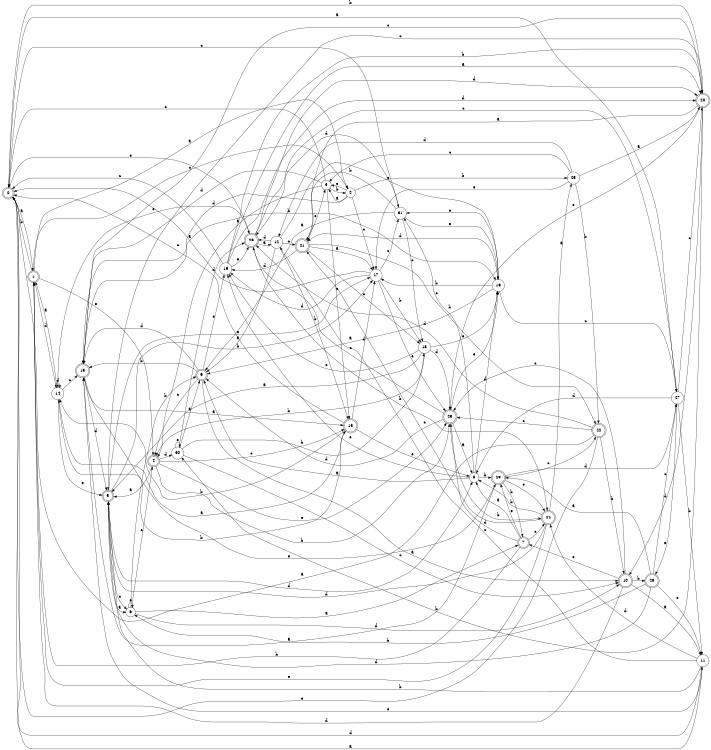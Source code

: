 digraph n26_5 {
__start0 [label="" shape="none"];

rankdir=LR;
size="8,5";

s0 [style="rounded,filled", color="black", fillcolor="white" shape="doublecircle", label="0"];
s1 [style="rounded,filled", color="black", fillcolor="white" shape="doublecircle", label="1"];
s2 [style="filled", color="black", fillcolor="white" shape="circle", label="2"];
s3 [style="filled", color="black", fillcolor="white" shape="circle", label="3"];
s4 [style="rounded,filled", color="black", fillcolor="white" shape="doublecircle", label="4"];
s5 [style="rounded,filled", color="black", fillcolor="white" shape="doublecircle", label="5"];
s6 [style="filled", color="black", fillcolor="white" shape="circle", label="6"];
s7 [style="rounded,filled", color="black", fillcolor="white" shape="doublecircle", label="7"];
s8 [style="filled", color="black", fillcolor="white" shape="circle", label="8"];
s9 [style="rounded,filled", color="black", fillcolor="white" shape="doublecircle", label="9"];
s10 [style="rounded,filled", color="black", fillcolor="white" shape="doublecircle", label="10"];
s11 [style="filled", color="black", fillcolor="white" shape="circle", label="11"];
s12 [style="filled", color="black", fillcolor="white" shape="circle", label="12"];
s13 [style="rounded,filled", color="black", fillcolor="white" shape="doublecircle", label="13"];
s14 [style="filled", color="black", fillcolor="white" shape="circle", label="14"];
s15 [style="rounded,filled", color="black", fillcolor="white" shape="doublecircle", label="15"];
s16 [style="filled", color="black", fillcolor="white" shape="circle", label="16"];
s17 [style="filled", color="black", fillcolor="white" shape="circle", label="17"];
s18 [style="filled", color="black", fillcolor="white" shape="circle", label="18"];
s19 [style="filled", color="black", fillcolor="white" shape="circle", label="19"];
s20 [style="rounded,filled", color="black", fillcolor="white" shape="doublecircle", label="20"];
s21 [style="rounded,filled", color="black", fillcolor="white" shape="doublecircle", label="21"];
s22 [style="rounded,filled", color="black", fillcolor="white" shape="doublecircle", label="22"];
s23 [style="rounded,filled", color="black", fillcolor="white" shape="doublecircle", label="23"];
s24 [style="rounded,filled", color="black", fillcolor="white" shape="doublecircle", label="24"];
s25 [style="filled", color="black", fillcolor="white" shape="circle", label="25"];
s26 [style="rounded,filled", color="black", fillcolor="white" shape="doublecircle", label="26"];
s27 [style="filled", color="black", fillcolor="white" shape="circle", label="27"];
s28 [style="rounded,filled", color="black", fillcolor="white" shape="doublecircle", label="28"];
s29 [style="rounded,filled", color="black", fillcolor="white" shape="doublecircle", label="29"];
s30 [style="filled", color="black", fillcolor="white" shape="circle", label="30"];
s31 [style="filled", color="black", fillcolor="white" shape="circle", label="31"];
s0 -> s1 [label="a"];
s0 -> s20 [label="b"];
s0 -> s31 [label="c"];
s0 -> s11 [label="d"];
s0 -> s26 [label="e"];
s1 -> s2 [label="a"];
s1 -> s0 [label="b"];
s1 -> s2 [label="c"];
s1 -> s14 [label="d"];
s1 -> s4 [label="e"];
s2 -> s3 [label="a"];
s2 -> s25 [label="b"];
s2 -> s17 [label="c"];
s2 -> s15 [label="d"];
s2 -> s3 [label="e"];
s3 -> s4 [label="a"];
s3 -> s2 [label="b"];
s3 -> s0 [label="c"];
s3 -> s15 [label="d"];
s3 -> s13 [label="e"];
s4 -> s5 [label="a"];
s4 -> s23 [label="b"];
s4 -> s13 [label="c"];
s4 -> s30 [label="d"];
s4 -> s23 [label="e"];
s5 -> s6 [label="a"];
s5 -> s17 [label="b"];
s5 -> s6 [label="c"];
s5 -> s8 [label="d"];
s5 -> s17 [label="e"];
s6 -> s7 [label="a"];
s6 -> s9 [label="b"];
s6 -> s4 [label="c"];
s6 -> s10 [label="d"];
s6 -> s6 [label="e"];
s7 -> s8 [label="a"];
s7 -> s1 [label="b"];
s7 -> s24 [label="c"];
s7 -> s23 [label="d"];
s7 -> s29 [label="e"];
s8 -> s9 [label="a"];
s8 -> s29 [label="b"];
s8 -> s31 [label="c"];
s8 -> s16 [label="d"];
s8 -> s19 [label="e"];
s9 -> s10 [label="a"];
s9 -> s15 [label="b"];
s9 -> s4 [label="c"];
s9 -> s15 [label="d"];
s9 -> s19 [label="e"];
s10 -> s11 [label="a"];
s10 -> s28 [label="b"];
s10 -> s23 [label="c"];
s10 -> s1 [label="d"];
s10 -> s7 [label="e"];
s11 -> s0 [label="a"];
s11 -> s5 [label="b"];
s11 -> s12 [label="c"];
s11 -> s24 [label="d"];
s11 -> s15 [label="e"];
s12 -> s9 [label="a"];
s12 -> s13 [label="b"];
s12 -> s21 [label="c"];
s12 -> s26 [label="d"];
s12 -> s16 [label="e"];
s13 -> s14 [label="a"];
s13 -> s14 [label="b"];
s13 -> s0 [label="c"];
s13 -> s17 [label="d"];
s13 -> s8 [label="e"];
s14 -> s1 [label="a"];
s14 -> s13 [label="b"];
s14 -> s15 [label="c"];
s14 -> s14 [label="d"];
s14 -> s5 [label="e"];
s15 -> s13 [label="a"];
s15 -> s16 [label="b"];
s15 -> s20 [label="c"];
s15 -> s5 [label="d"];
s15 -> s29 [label="e"];
s16 -> s9 [label="a"];
s16 -> s17 [label="b"];
s16 -> s27 [label="c"];
s16 -> s21 [label="d"];
s16 -> s31 [label="e"];
s17 -> s0 [label="a"];
s17 -> s18 [label="b"];
s17 -> s31 [label="c"];
s17 -> s19 [label="d"];
s17 -> s23 [label="e"];
s18 -> s5 [label="a"];
s18 -> s4 [label="b"];
s18 -> s19 [label="c"];
s18 -> s23 [label="d"];
s18 -> s16 [label="e"];
s19 -> s20 [label="a"];
s19 -> s20 [label="b"];
s19 -> s0 [label="c"];
s19 -> s20 [label="d"];
s19 -> s26 [label="e"];
s20 -> s21 [label="a"];
s20 -> s30 [label="b"];
s20 -> s5 [label="c"];
s20 -> s10 [label="d"];
s20 -> s23 [label="e"];
s21 -> s17 [label="a"];
s21 -> s22 [label="b"];
s21 -> s18 [label="c"];
s21 -> s19 [label="d"];
s21 -> s3 [label="e"];
s22 -> s0 [label="a"];
s22 -> s10 [label="b"];
s22 -> s23 [label="c"];
s22 -> s26 [label="d"];
s22 -> s0 [label="e"];
s23 -> s8 [label="a"];
s23 -> s24 [label="b"];
s23 -> s26 [label="c"];
s23 -> s9 [label="d"];
s23 -> s16 [label="e"];
s24 -> s25 [label="a"];
s24 -> s8 [label="b"];
s24 -> s21 [label="c"];
s24 -> s5 [label="d"];
s24 -> s1 [label="e"];
s25 -> s20 [label="a"];
s25 -> s22 [label="b"];
s25 -> s3 [label="c"];
s25 -> s12 [label="d"];
s25 -> s17 [label="e"];
s26 -> s12 [label="a"];
s26 -> s24 [label="b"];
s26 -> s27 [label="c"];
s26 -> s20 [label="d"];
s26 -> s14 [label="e"];
s27 -> s0 [label="a"];
s27 -> s11 [label="b"];
s27 -> s20 [label="c"];
s27 -> s8 [label="d"];
s27 -> s28 [label="e"];
s28 -> s29 [label="a"];
s28 -> s6 [label="b"];
s28 -> s27 [label="c"];
s28 -> s5 [label="d"];
s28 -> s11 [label="e"];
s29 -> s15 [label="a"];
s29 -> s7 [label="b"];
s29 -> s22 [label="c"];
s29 -> s27 [label="d"];
s29 -> s24 [label="e"];
s30 -> s9 [label="a"];
s30 -> s18 [label="b"];
s30 -> s10 [label="c"];
s30 -> s26 [label="d"];
s30 -> s30 [label="e"];
s31 -> s9 [label="a"];
s31 -> s21 [label="b"];
s31 -> s18 [label="c"];
s31 -> s26 [label="d"];
s31 -> s16 [label="e"];

}